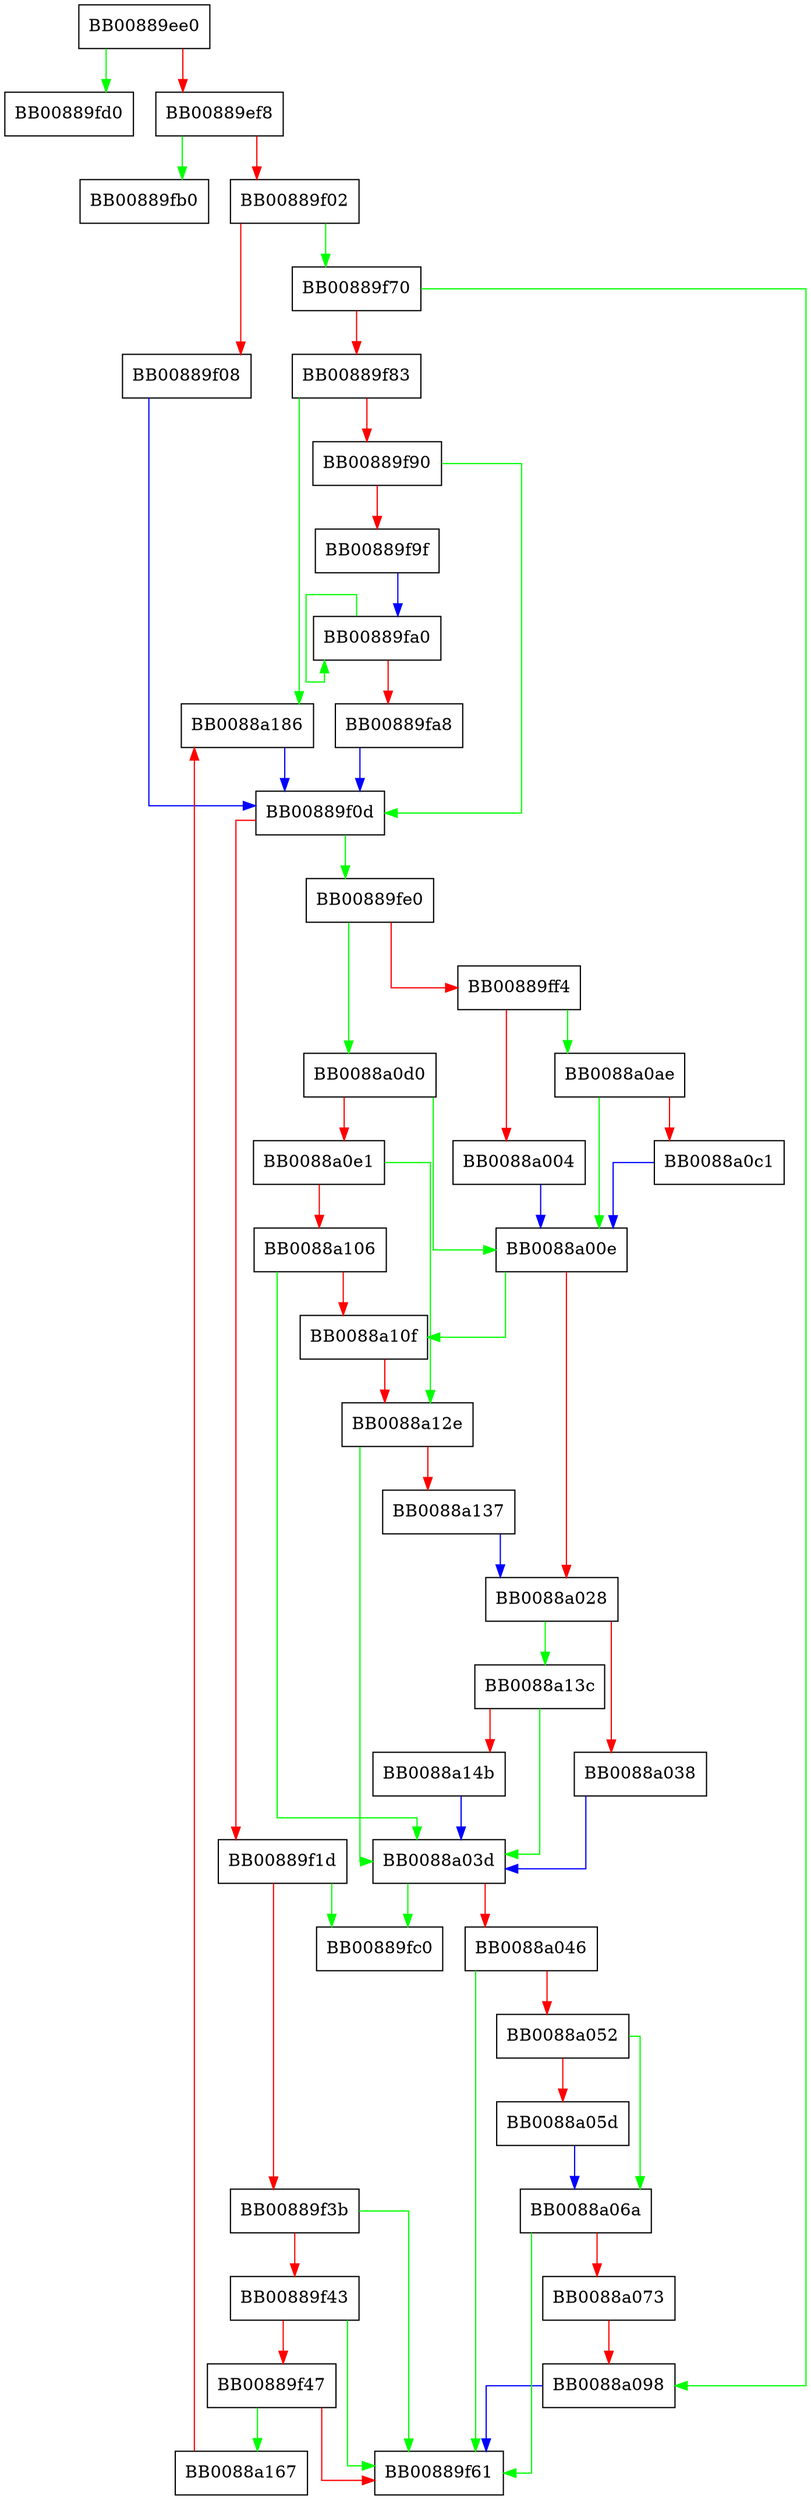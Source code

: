 digraph _mid_memalign {
  node [shape="box"];
  graph [splines=ortho];
  BB00889ee0 -> BB00889fd0 [color="green"];
  BB00889ee0 -> BB00889ef8 [color="red"];
  BB00889ef8 -> BB00889fb0 [color="green"];
  BB00889ef8 -> BB00889f02 [color="red"];
  BB00889f02 -> BB00889f70 [color="green"];
  BB00889f02 -> BB00889f08 [color="red"];
  BB00889f08 -> BB00889f0d [color="blue"];
  BB00889f0d -> BB00889fe0 [color="green"];
  BB00889f0d -> BB00889f1d [color="red"];
  BB00889f1d -> BB00889fc0 [color="green"];
  BB00889f1d -> BB00889f3b [color="red"];
  BB00889f3b -> BB00889f61 [color="green"];
  BB00889f3b -> BB00889f43 [color="red"];
  BB00889f43 -> BB00889f61 [color="green"];
  BB00889f43 -> BB00889f47 [color="red"];
  BB00889f47 -> BB0088a167 [color="green"];
  BB00889f47 -> BB00889f61 [color="red"];
  BB00889f70 -> BB0088a098 [color="green"];
  BB00889f70 -> BB00889f83 [color="red"];
  BB00889f83 -> BB0088a186 [color="green"];
  BB00889f83 -> BB00889f90 [color="red"];
  BB00889f90 -> BB00889f0d [color="green"];
  BB00889f90 -> BB00889f9f [color="red"];
  BB00889f9f -> BB00889fa0 [color="blue"];
  BB00889fa0 -> BB00889fa0 [color="green"];
  BB00889fa0 -> BB00889fa8 [color="red"];
  BB00889fa8 -> BB00889f0d [color="blue"];
  BB00889fe0 -> BB0088a0d0 [color="green"];
  BB00889fe0 -> BB00889ff4 [color="red"];
  BB00889ff4 -> BB0088a0ae [color="green"];
  BB00889ff4 -> BB0088a004 [color="red"];
  BB0088a004 -> BB0088a00e [color="blue"];
  BB0088a00e -> BB0088a10f [color="green"];
  BB0088a00e -> BB0088a028 [color="red"];
  BB0088a028 -> BB0088a13c [color="green"];
  BB0088a028 -> BB0088a038 [color="red"];
  BB0088a038 -> BB0088a03d [color="blue"];
  BB0088a03d -> BB00889fc0 [color="green"];
  BB0088a03d -> BB0088a046 [color="red"];
  BB0088a046 -> BB00889f61 [color="green"];
  BB0088a046 -> BB0088a052 [color="red"];
  BB0088a052 -> BB0088a06a [color="green"];
  BB0088a052 -> BB0088a05d [color="red"];
  BB0088a05d -> BB0088a06a [color="blue"];
  BB0088a06a -> BB00889f61 [color="green"];
  BB0088a06a -> BB0088a073 [color="red"];
  BB0088a073 -> BB0088a098 [color="red"];
  BB0088a098 -> BB00889f61 [color="blue"];
  BB0088a0ae -> BB0088a00e [color="green"];
  BB0088a0ae -> BB0088a0c1 [color="red"];
  BB0088a0c1 -> BB0088a00e [color="blue"];
  BB0088a0d0 -> BB0088a00e [color="green"];
  BB0088a0d0 -> BB0088a0e1 [color="red"];
  BB0088a0e1 -> BB0088a12e [color="green"];
  BB0088a0e1 -> BB0088a106 [color="red"];
  BB0088a106 -> BB0088a03d [color="green"];
  BB0088a106 -> BB0088a10f [color="red"];
  BB0088a10f -> BB0088a12e [color="red"];
  BB0088a12e -> BB0088a03d [color="green"];
  BB0088a12e -> BB0088a137 [color="red"];
  BB0088a137 -> BB0088a028 [color="blue"];
  BB0088a13c -> BB0088a03d [color="green"];
  BB0088a13c -> BB0088a14b [color="red"];
  BB0088a14b -> BB0088a03d [color="blue"];
  BB0088a167 -> BB0088a186 [color="red"];
  BB0088a186 -> BB00889f0d [color="blue"];
}